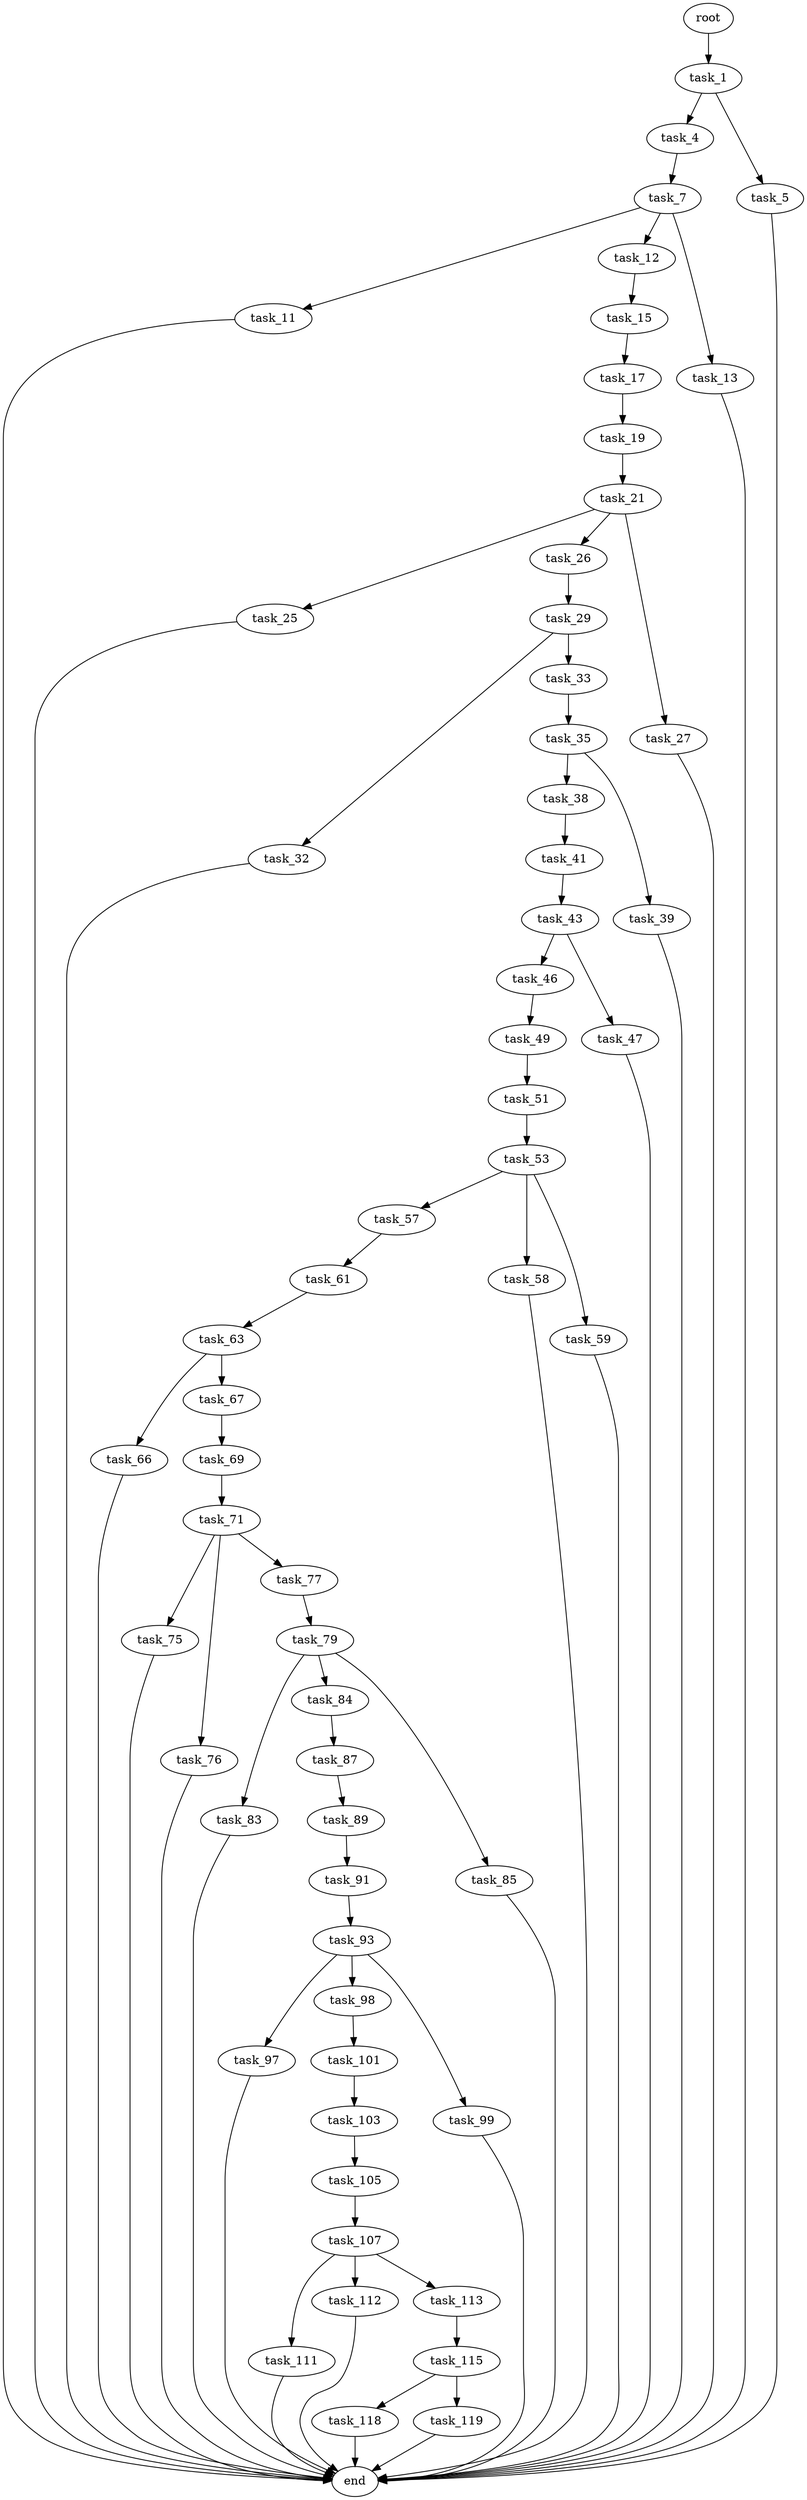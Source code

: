 digraph G {
  root [size="0.000000"];
  task_1 [size="3791278003.000000"];
  task_4 [size="189919104252.000000"];
  task_5 [size="325455875194.000000"];
  task_7 [size="1247606422.000000"];
  end [size="0.000000"];
  task_11 [size="31044198014.000000"];
  task_12 [size="52551213581.000000"];
  task_13 [size="178074627468.000000"];
  task_15 [size="22056537008.000000"];
  task_17 [size="34226017459.000000"];
  task_19 [size="15033684190.000000"];
  task_21 [size="1073741824000.000000"];
  task_25 [size="4652821046.000000"];
  task_26 [size="3652323791.000000"];
  task_27 [size="602120859623.000000"];
  task_29 [size="24988687091.000000"];
  task_32 [size="28991029248.000000"];
  task_33 [size="676865316504.000000"];
  task_35 [size="8589934592.000000"];
  task_38 [size="28842000381.000000"];
  task_39 [size="829198927024.000000"];
  task_41 [size="1232682254733.000000"];
  task_43 [size="718034055024.000000"];
  task_46 [size="29935677356.000000"];
  task_47 [size="46151851886.000000"];
  task_49 [size="144111925044.000000"];
  task_51 [size="10870420444.000000"];
  task_53 [size="1705276291.000000"];
  task_57 [size="857287859606.000000"];
  task_58 [size="26969836856.000000"];
  task_59 [size="933596580319.000000"];
  task_61 [size="127244383584.000000"];
  task_63 [size="134217728000.000000"];
  task_66 [size="28991029248.000000"];
  task_67 [size="27556323134.000000"];
  task_69 [size="1586050521.000000"];
  task_71 [size="544843718379.000000"];
  task_75 [size="33275993187.000000"];
  task_76 [size="12836517996.000000"];
  task_77 [size="29313426648.000000"];
  task_79 [size="28991029248.000000"];
  task_83 [size="281220040178.000000"];
  task_84 [size="14676372233.000000"];
  task_85 [size="105937609368.000000"];
  task_87 [size="68719476736.000000"];
  task_89 [size="549755813888.000000"];
  task_91 [size="10240493951.000000"];
  task_93 [size="2424045801.000000"];
  task_97 [size="317837435980.000000"];
  task_98 [size="131086669248.000000"];
  task_99 [size="28991029248.000000"];
  task_101 [size="134217728000.000000"];
  task_103 [size="13898595228.000000"];
  task_105 [size="4729750874.000000"];
  task_107 [size="1623805874.000000"];
  task_111 [size="1073741824000.000000"];
  task_112 [size="35006780329.000000"];
  task_113 [size="172506504839.000000"];
  task_115 [size="549755813888.000000"];
  task_118 [size="41599931629.000000"];
  task_119 [size="140762822784.000000"];

  root -> task_1 [size="1.000000"];
  task_1 -> task_4 [size="75497472.000000"];
  task_1 -> task_5 [size="75497472.000000"];
  task_4 -> task_7 [size="134217728.000000"];
  task_5 -> end [size="1.000000"];
  task_7 -> task_11 [size="33554432.000000"];
  task_7 -> task_12 [size="33554432.000000"];
  task_7 -> task_13 [size="33554432.000000"];
  task_11 -> end [size="1.000000"];
  task_12 -> task_15 [size="838860800.000000"];
  task_13 -> end [size="1.000000"];
  task_15 -> task_17 [size="75497472.000000"];
  task_17 -> task_19 [size="75497472.000000"];
  task_19 -> task_21 [size="33554432.000000"];
  task_21 -> task_25 [size="838860800.000000"];
  task_21 -> task_26 [size="838860800.000000"];
  task_21 -> task_27 [size="838860800.000000"];
  task_25 -> end [size="1.000000"];
  task_26 -> task_29 [size="209715200.000000"];
  task_27 -> end [size="1.000000"];
  task_29 -> task_32 [size="838860800.000000"];
  task_29 -> task_33 [size="838860800.000000"];
  task_32 -> end [size="1.000000"];
  task_33 -> task_35 [size="536870912.000000"];
  task_35 -> task_38 [size="33554432.000000"];
  task_35 -> task_39 [size="33554432.000000"];
  task_38 -> task_41 [size="75497472.000000"];
  task_39 -> end [size="1.000000"];
  task_41 -> task_43 [size="838860800.000000"];
  task_43 -> task_46 [size="536870912.000000"];
  task_43 -> task_47 [size="536870912.000000"];
  task_46 -> task_49 [size="536870912.000000"];
  task_47 -> end [size="1.000000"];
  task_49 -> task_51 [size="134217728.000000"];
  task_51 -> task_53 [size="411041792.000000"];
  task_53 -> task_57 [size="209715200.000000"];
  task_53 -> task_58 [size="209715200.000000"];
  task_53 -> task_59 [size="209715200.000000"];
  task_57 -> task_61 [size="679477248.000000"];
  task_58 -> end [size="1.000000"];
  task_59 -> end [size="1.000000"];
  task_61 -> task_63 [size="134217728.000000"];
  task_63 -> task_66 [size="209715200.000000"];
  task_63 -> task_67 [size="209715200.000000"];
  task_66 -> end [size="1.000000"];
  task_67 -> task_69 [size="536870912.000000"];
  task_69 -> task_71 [size="33554432.000000"];
  task_71 -> task_75 [size="411041792.000000"];
  task_71 -> task_76 [size="411041792.000000"];
  task_71 -> task_77 [size="411041792.000000"];
  task_75 -> end [size="1.000000"];
  task_76 -> end [size="1.000000"];
  task_77 -> task_79 [size="33554432.000000"];
  task_79 -> task_83 [size="75497472.000000"];
  task_79 -> task_84 [size="75497472.000000"];
  task_79 -> task_85 [size="75497472.000000"];
  task_83 -> end [size="1.000000"];
  task_84 -> task_87 [size="301989888.000000"];
  task_85 -> end [size="1.000000"];
  task_87 -> task_89 [size="134217728.000000"];
  task_89 -> task_91 [size="536870912.000000"];
  task_91 -> task_93 [size="209715200.000000"];
  task_93 -> task_97 [size="209715200.000000"];
  task_93 -> task_98 [size="209715200.000000"];
  task_93 -> task_99 [size="209715200.000000"];
  task_97 -> end [size="1.000000"];
  task_98 -> task_101 [size="134217728.000000"];
  task_99 -> end [size="1.000000"];
  task_101 -> task_103 [size="209715200.000000"];
  task_103 -> task_105 [size="301989888.000000"];
  task_105 -> task_107 [size="75497472.000000"];
  task_107 -> task_111 [size="33554432.000000"];
  task_107 -> task_112 [size="33554432.000000"];
  task_107 -> task_113 [size="33554432.000000"];
  task_111 -> end [size="1.000000"];
  task_112 -> end [size="1.000000"];
  task_113 -> task_115 [size="411041792.000000"];
  task_115 -> task_118 [size="536870912.000000"];
  task_115 -> task_119 [size="536870912.000000"];
  task_118 -> end [size="1.000000"];
  task_119 -> end [size="1.000000"];
}
